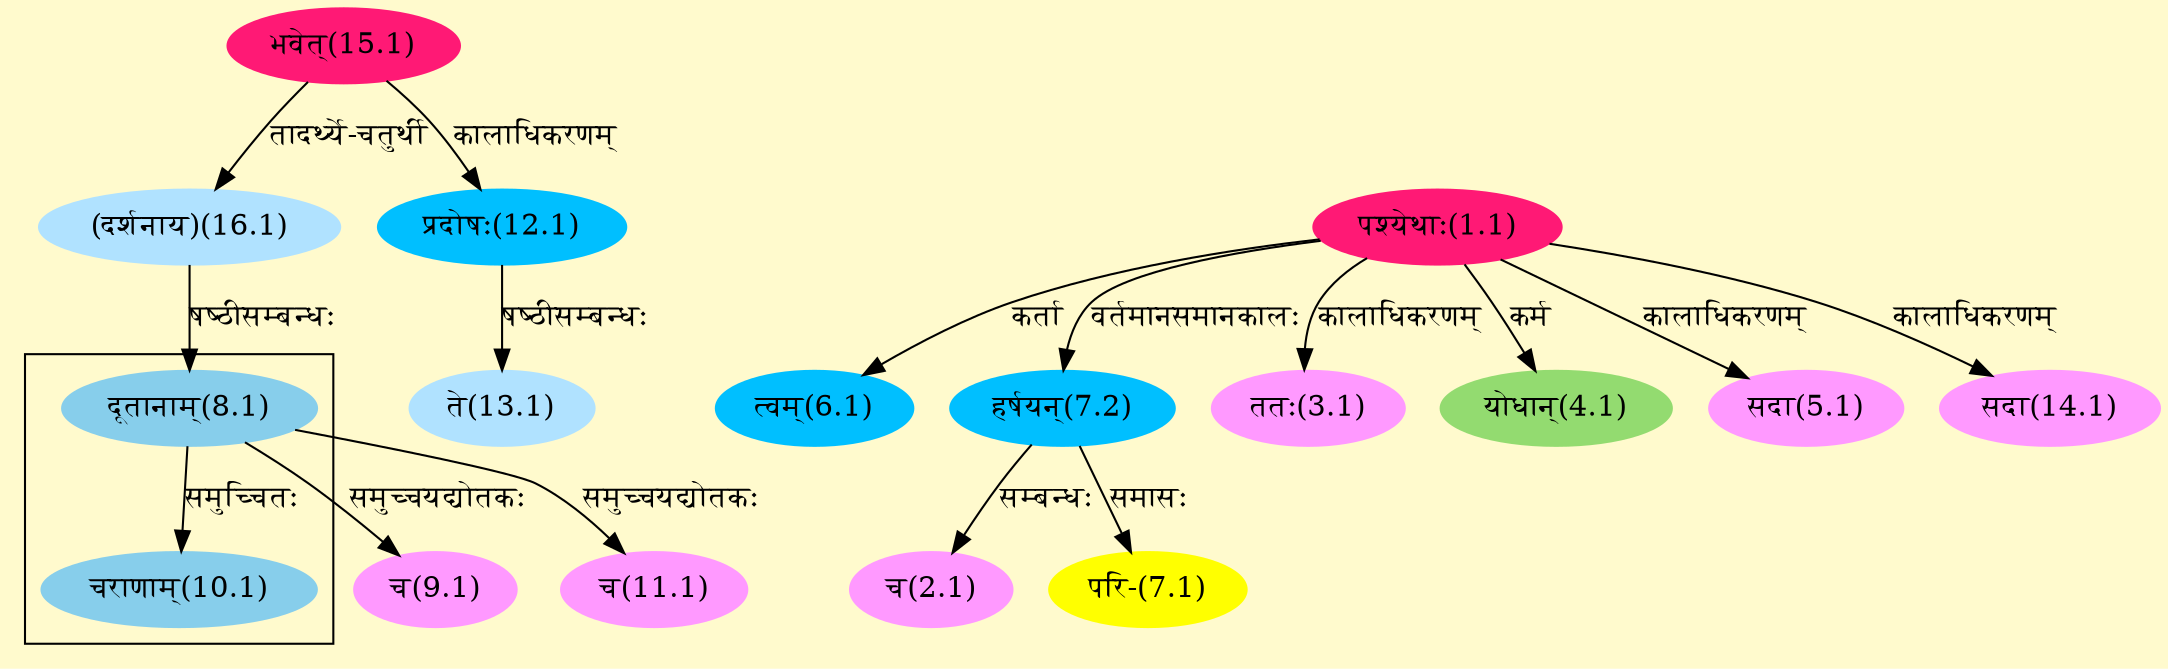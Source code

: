 digraph G{
rankdir=BT;
 compound=true;
 bgcolor="lemonchiffon1";

subgraph cluster_1{
Node10_1 [style=filled, color="#87CEEB" label = "चराणाम्(10.1)"]
Node8_1 [style=filled, color="#87CEEB" label = "दूतानाम्(8.1)"]

}
Node1_1 [style=filled, color="#FF1975" label = "पश्येथाः(1.1)"]
Node6_1 [style=filled, color="#00BFFF" label = "त्वम्(6.1)"]
Node [style=filled, color="" label = "()"]
Node2_1 [style=filled, color="#FF99FF" label = "च(2.1)"]
Node7_2 [style=filled, color="#00BFFF" label = "हर्षयन्(7.2)"]
Node3_1 [style=filled, color="#FF99FF" label = "ततः(3.1)"]
Node4_1 [style=filled, color="#93DB70" label = "योधान्(4.1)"]
Node5_1 [style=filled, color="#FF99FF" label = "सदा(5.1)"]
Node7_1 [style=filled, color="#FFFF00" label = "परि-(7.1)"]
Node8_1 [style=filled, color="#87CEEB" label = "दूतानाम्(8.1)"]
Node16_1 [style=filled, color="#B0E2FF" label = "(दर्शनाय)(16.1)"]
Node9_1 [style=filled, color="#FF99FF" label = "च(9.1)"]
Node11_1 [style=filled, color="#FF99FF" label = "च(11.1)"]
Node12_1 [style=filled, color="#00BFFF" label = "प्रदोषः(12.1)"]
Node15_1 [style=filled, color="#FF1975" label = "भवेत्(15.1)"]
Node13_1 [style=filled, color="#B0E2FF" label = "ते(13.1)"]
Node14_1 [style=filled, color="#FF99FF" label = "सदा(14.1)"]
/* Start of Relations section */

Node2_1 -> Node7_2 [  label="सम्बन्धः"  dir="back" ]
Node3_1 -> Node1_1 [  label="कालाधिकरणम्"  dir="back" ]
Node4_1 -> Node1_1 [  label="कर्म"  dir="back" ]
Node5_1 -> Node1_1 [  label="कालाधिकरणम्"  dir="back" ]
Node6_1 -> Node1_1 [  label="कर्ता"  dir="back" ]
Node7_1 -> Node7_2 [  label="समासः"  dir="back" ]
Node7_2 -> Node1_1 [  label="वर्तमानसमानकालः"  dir="back" ]
Node8_1 -> Node16_1 [  label="षष्ठीसम्बन्धः"  dir="back" ]
Node9_1 -> Node8_1 [  label="समुच्चयद्योतकः"  dir="back" ]
Node10_1 -> Node8_1 [  label="समुच्चितः"  dir="back" ]
Node11_1 -> Node8_1 [  label="समुच्चयद्योतकः"  dir="back" ]
Node12_1 -> Node15_1 [  label="कालाधिकरणम्"  dir="back" ]
Node13_1 -> Node12_1 [  label="षष्ठीसम्बन्धः"  dir="back" ]
Node14_1 -> Node1_1 [  label="कालाधिकरणम्"  dir="back" ]
Node16_1 -> Node15_1 [  label="तादर्थ्ये-चतुर्थी"  dir="back" ]
}
